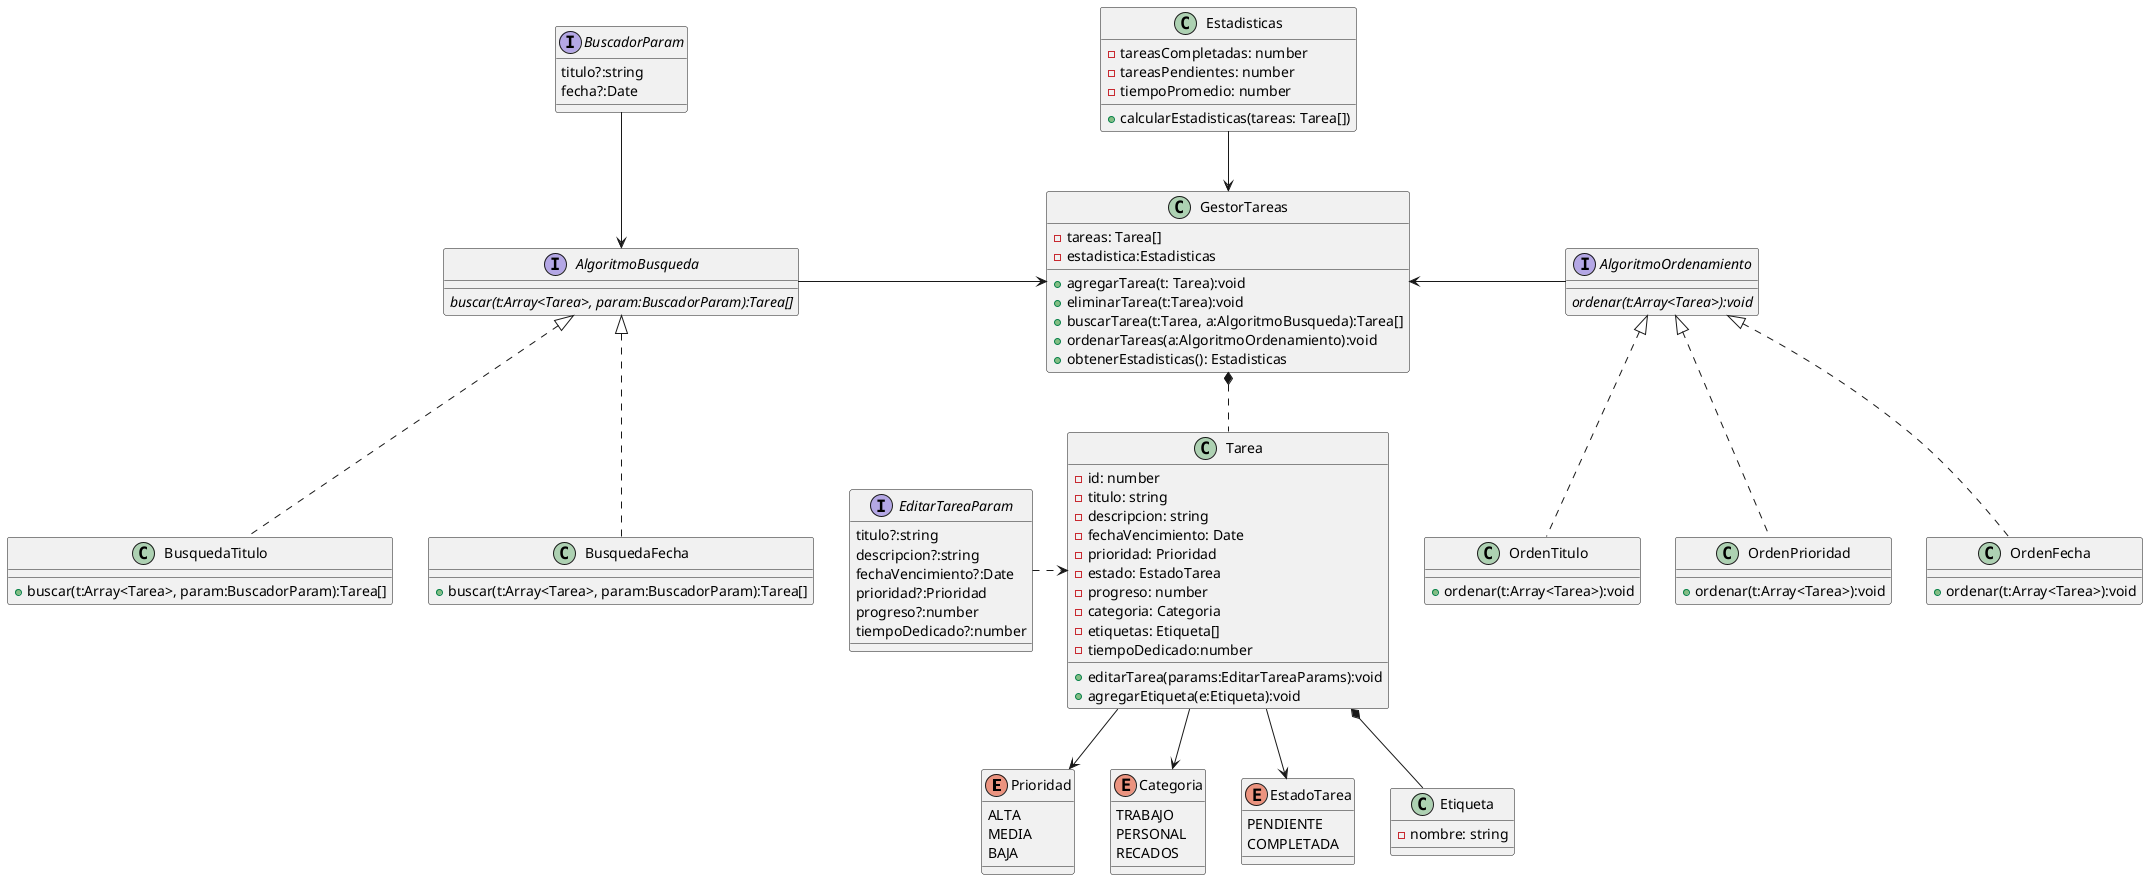 @startuml AppTareas

enum Prioridad {
    ALTA
    MEDIA
    BAJA
}

enum Categoria {
    TRABAJO
    PERSONAL
    RECADOS
}

enum EstadoTarea {
    PENDIENTE
    COMPLETADA
}

interface EditarTareaParam {
    titulo?:string
    descripcion?:string
    fechaVencimiento?:Date
    prioridad?:Prioridad
    progreso?:number
    tiempoDedicado?:number
}

class Tarea {
    -id: number
    -titulo: string
    -descripcion: string
    -fechaVencimiento: Date
    -prioridad: Prioridad
    -estado: EstadoTarea
    -progreso: number
    -categoria: Categoria
    -etiquetas: Etiqueta[]
    -tiempoDedicado:number

    +editarTarea(params:EditarTareaParams):void
    +agregarEtiqueta(e:Etiqueta):void 
}


class GestorTareas {
    -tareas: Tarea[]
    -estadistica:Estadisticas

    +agregarTarea(t: Tarea):void
    +eliminarTarea(t:Tarea):void
    +buscarTarea(t:Tarea, a:AlgoritmoBusqueda):Tarea[]
    +ordenarTareas(a:AlgoritmoOrdenamiento):void
    +obtenerEstadisticas(): Estadisticas
}

interface AlgoritmoBusqueda {
    <i>buscar(t:Array<Tarea>, param:BuscadorParam):Tarea[]
}

class BusquedaTitulo implements AlgoritmoBusqueda{
    +buscar(t:Array<Tarea>, param:BuscadorParam):Tarea[]
}

class BusquedaFecha implements AlgoritmoBusqueda{
    +buscar(t:Array<Tarea>, param:BuscadorParam):Tarea[]
}

interface BuscadorParam {
    titulo?:string
    fecha?:Date
}

interface AlgoritmoOrdenamiento {
    <i>ordenar(t:Array<Tarea>):void
}

class OrdenFecha implements AlgoritmoOrdenamiento{
    +ordenar(t:Array<Tarea>):void
}

class OrdenTitulo implements AlgoritmoOrdenamiento{
    +ordenar(t:Array<Tarea>):void
}

class OrdenPrioridad implements AlgoritmoOrdenamiento{
    +ordenar(t:Array<Tarea>):void
}

class Etiqueta {
    -nombre: string
}

class Estadisticas {
    -tareasCompletadas: number
    -tareasPendientes: number
    -tiempoPromedio: number

    +calcularEstadisticas(tareas: Tarea[])
}

Tarea --> Categoria
Tarea *-- Etiqueta
GestorTareas *.. Tarea
GestorTareas <--u Estadisticas
Tarea --> Prioridad
Tarea --> EstadoTarea
GestorTareas <---r AlgoritmoOrdenamiento
GestorTareas <--l AlgoritmoBusqueda
Tarea<..l EditarTareaParam
BuscadorParam --> AlgoritmoBusqueda
@enduml
